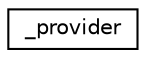 digraph "圖形化之類別階層"
{
 // LATEX_PDF_SIZE
  edge [fontname="Helvetica",fontsize="10",labelfontname="Helvetica",labelfontsize="10"];
  node [fontname="Helvetica",fontsize="10",shape=record];
  rankdir="LR";
  Node0 [label="_provider",height=0.2,width=0.4,color="black", fillcolor="white", style="filled",URL="$struct__provider.html",tooltip=" "];
}
